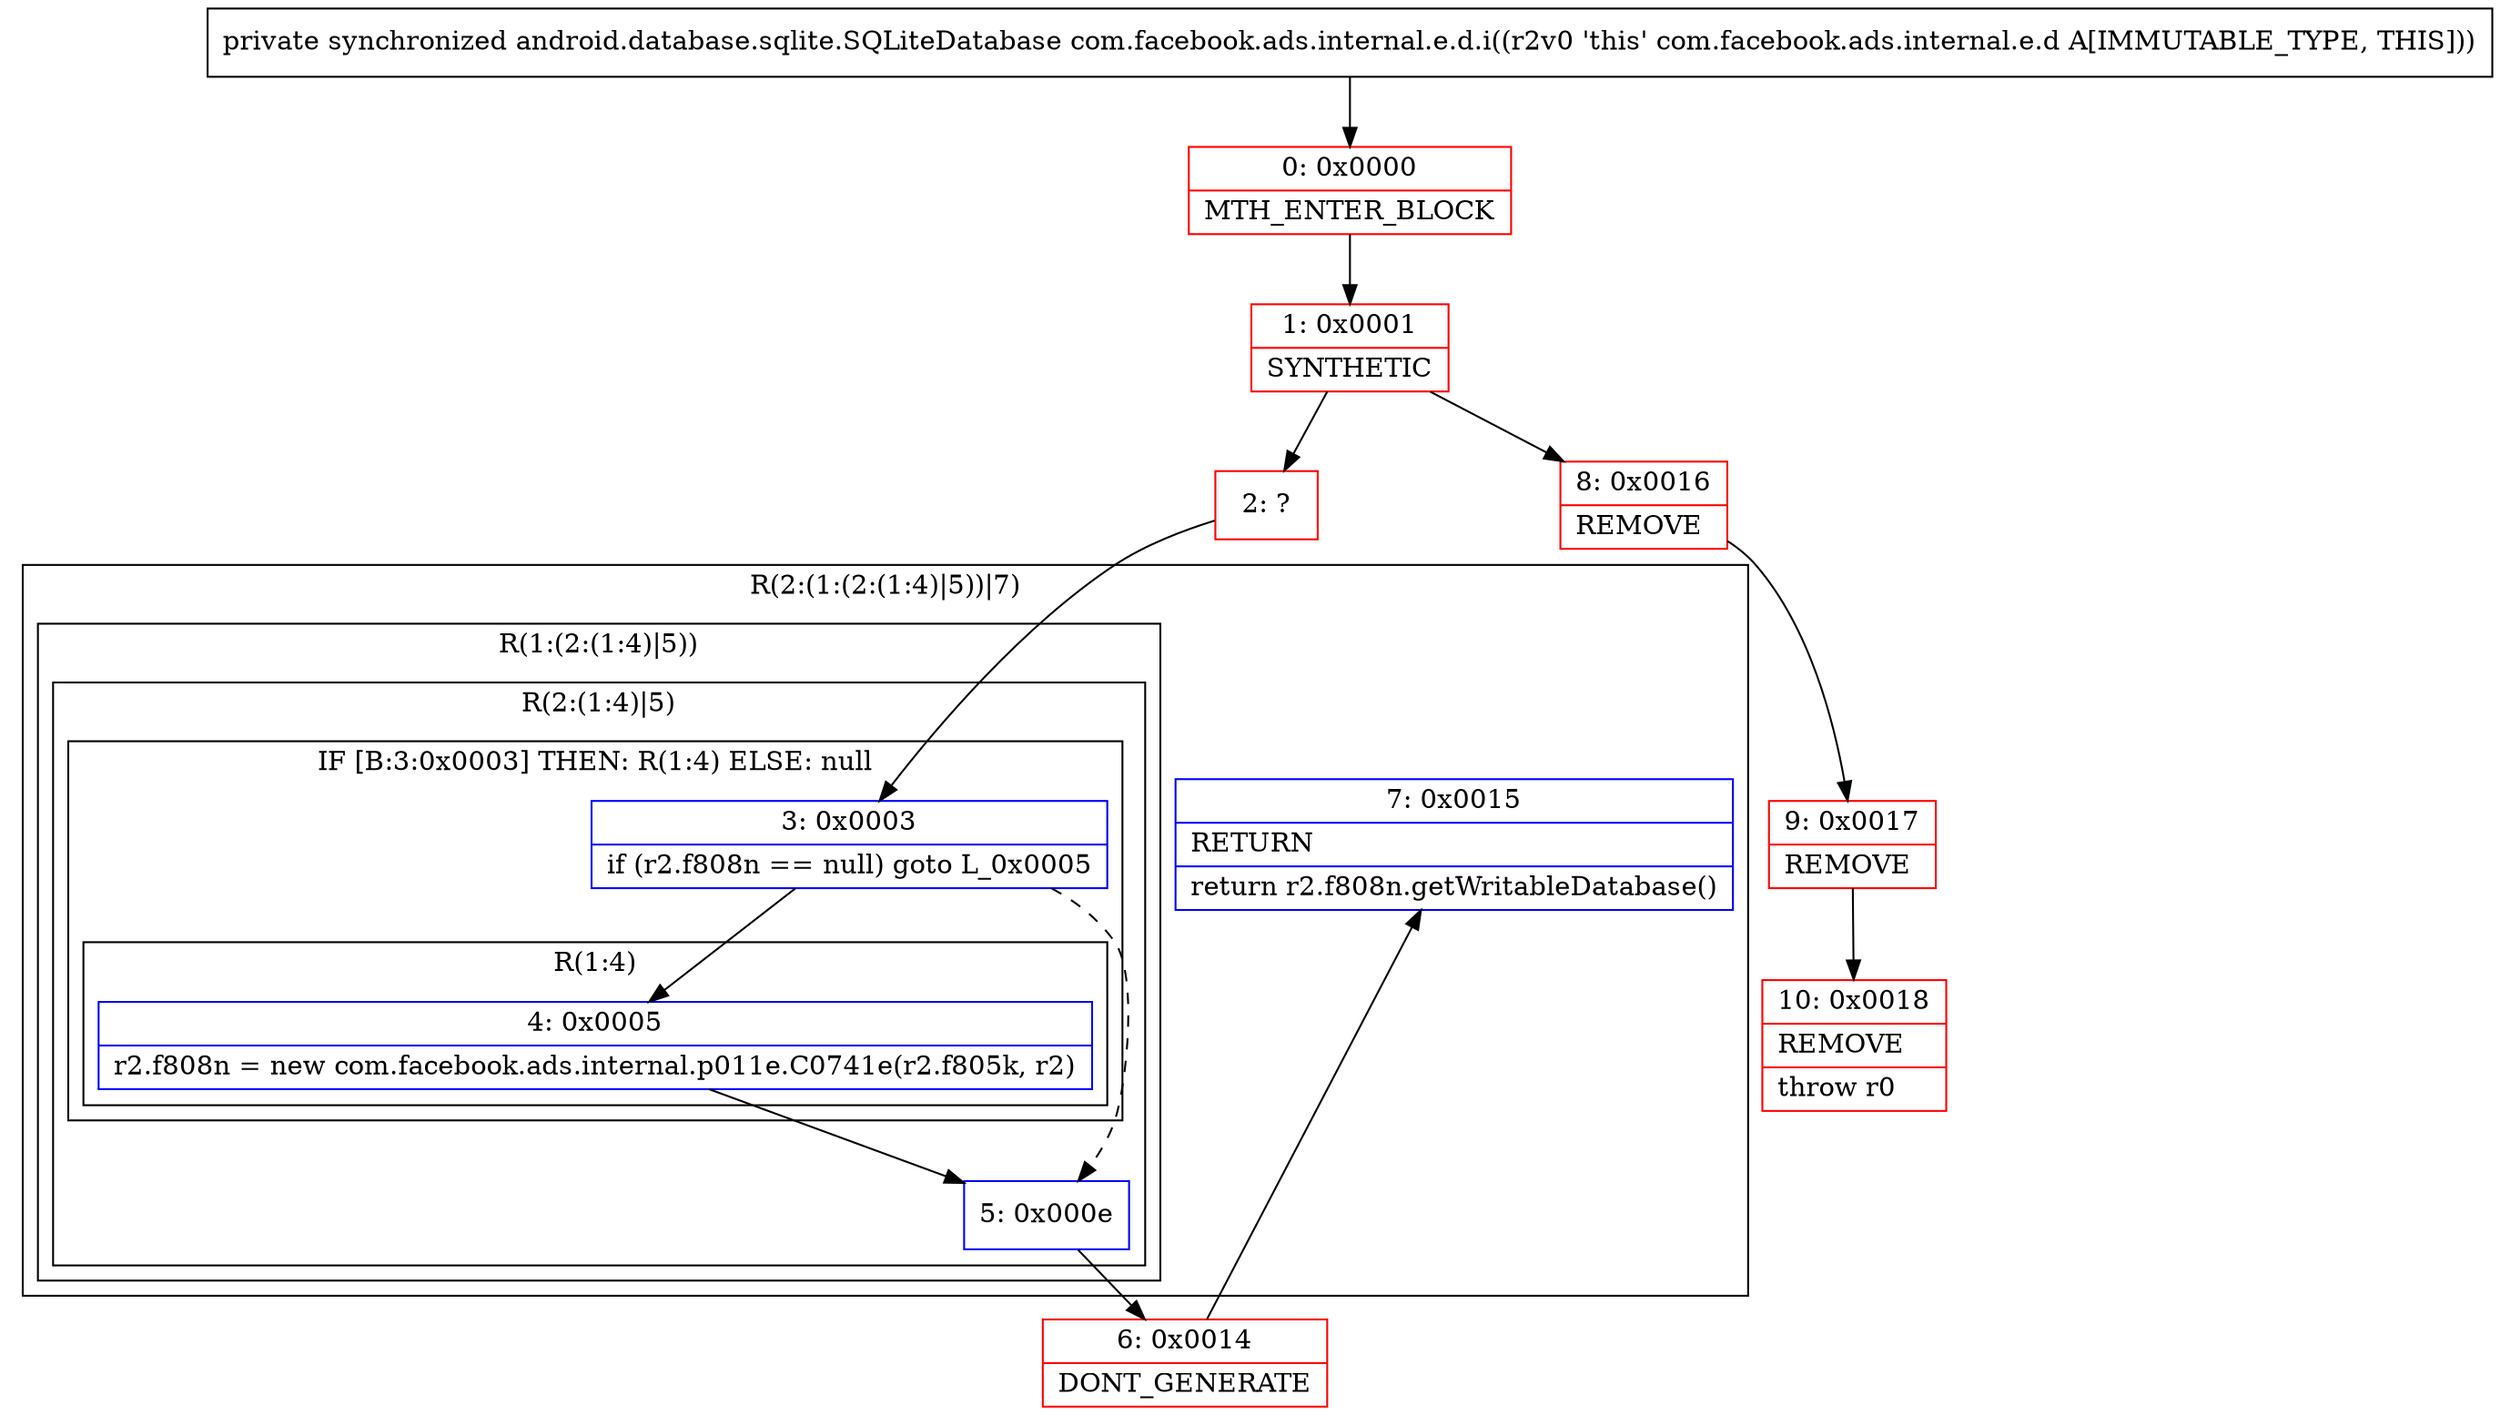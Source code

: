 digraph "CFG forcom.facebook.ads.internal.e.d.i()Landroid\/database\/sqlite\/SQLiteDatabase;" {
subgraph cluster_Region_32234300 {
label = "R(2:(1:(2:(1:4)|5))|7)";
node [shape=record,color=blue];
subgraph cluster_Region_2034863181 {
label = "R(1:(2:(1:4)|5))";
node [shape=record,color=blue];
subgraph cluster_Region_902637762 {
label = "R(2:(1:4)|5)";
node [shape=record,color=blue];
subgraph cluster_IfRegion_236250981 {
label = "IF [B:3:0x0003] THEN: R(1:4) ELSE: null";
node [shape=record,color=blue];
Node_3 [shape=record,label="{3\:\ 0x0003|if (r2.f808n == null) goto L_0x0005\l}"];
subgraph cluster_Region_1375334304 {
label = "R(1:4)";
node [shape=record,color=blue];
Node_4 [shape=record,label="{4\:\ 0x0005|r2.f808n = new com.facebook.ads.internal.p011e.C0741e(r2.f805k, r2)\l}"];
}
}
Node_5 [shape=record,label="{5\:\ 0x000e}"];
}
}
Node_7 [shape=record,label="{7\:\ 0x0015|RETURN\l|return r2.f808n.getWritableDatabase()\l}"];
}
Node_0 [shape=record,color=red,label="{0\:\ 0x0000|MTH_ENTER_BLOCK\l}"];
Node_1 [shape=record,color=red,label="{1\:\ 0x0001|SYNTHETIC\l}"];
Node_2 [shape=record,color=red,label="{2\:\ ?}"];
Node_6 [shape=record,color=red,label="{6\:\ 0x0014|DONT_GENERATE\l}"];
Node_8 [shape=record,color=red,label="{8\:\ 0x0016|REMOVE\l}"];
Node_9 [shape=record,color=red,label="{9\:\ 0x0017|REMOVE\l}"];
Node_10 [shape=record,color=red,label="{10\:\ 0x0018|REMOVE\l|throw r0\l}"];
MethodNode[shape=record,label="{private synchronized android.database.sqlite.SQLiteDatabase com.facebook.ads.internal.e.d.i((r2v0 'this' com.facebook.ads.internal.e.d A[IMMUTABLE_TYPE, THIS])) }"];
MethodNode -> Node_0;
Node_3 -> Node_4;
Node_3 -> Node_5[style=dashed];
Node_4 -> Node_5;
Node_5 -> Node_6;
Node_0 -> Node_1;
Node_1 -> Node_2;
Node_1 -> Node_8;
Node_2 -> Node_3;
Node_6 -> Node_7;
Node_8 -> Node_9;
Node_9 -> Node_10;
}

